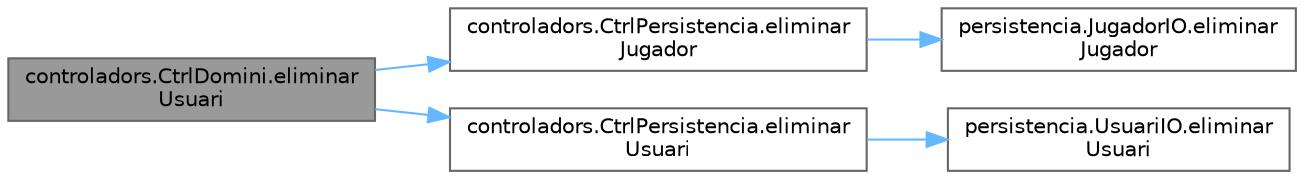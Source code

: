digraph "controladors.CtrlDomini.eliminarUsuari"
{
 // INTERACTIVE_SVG=YES
 // LATEX_PDF_SIZE
  bgcolor="transparent";
  edge [fontname=Helvetica,fontsize=10,labelfontname=Helvetica,labelfontsize=10];
  node [fontname=Helvetica,fontsize=10,shape=box,height=0.2,width=0.4];
  rankdir="LR";
  Node1 [id="Node000001",label="controladors.CtrlDomini.eliminar\lUsuari",height=0.2,width=0.4,color="gray40", fillcolor="grey60", style="filled", fontcolor="black",tooltip="Elimina un usuari."];
  Node1 -> Node2 [id="edge1_Node000001_Node000002",color="steelblue1",style="solid",tooltip=" "];
  Node2 [id="Node000002",label="controladors.CtrlPersistencia.eliminar\lJugador",height=0.2,width=0.4,color="grey40", fillcolor="white", style="filled",URL="$classcontroladors_1_1_ctrl_persistencia.html#a09020132c18c52085e84f9e4480bdb30",tooltip="Elimina un jugador de l'emmagatzematge persistent."];
  Node2 -> Node3 [id="edge2_Node000002_Node000003",color="steelblue1",style="solid",tooltip=" "];
  Node3 [id="Node000003",label="persistencia.JugadorIO.eliminar\lJugador",height=0.2,width=0.4,color="grey40", fillcolor="white", style="filled",URL="$classpersistencia_1_1_jugador_i_o.html#a33bb33e9446715359568286f85f9f307",tooltip="Elimina un jugador esborrant el seu fitxer JSON."];
  Node1 -> Node4 [id="edge3_Node000001_Node000004",color="steelblue1",style="solid",tooltip=" "];
  Node4 [id="Node000004",label="controladors.CtrlPersistencia.eliminar\lUsuari",height=0.2,width=0.4,color="grey40", fillcolor="white", style="filled",URL="$classcontroladors_1_1_ctrl_persistencia.html#ae1e8c88230469b75e9aece365028e9ad",tooltip="Elimina un usuari de l'emmagatzematge persistent."];
  Node4 -> Node5 [id="edge4_Node000004_Node000005",color="steelblue1",style="solid",tooltip=" "];
  Node5 [id="Node000005",label="persistencia.UsuariIO.eliminar\lUsuari",height=0.2,width=0.4,color="grey40", fillcolor="white", style="filled",URL="$classpersistencia_1_1_usuari_i_o.html#a69cfc343d143faa096f55b5476bb7231",tooltip="Elimina un usuari esborrant el seu fitxer JSON."];
}
